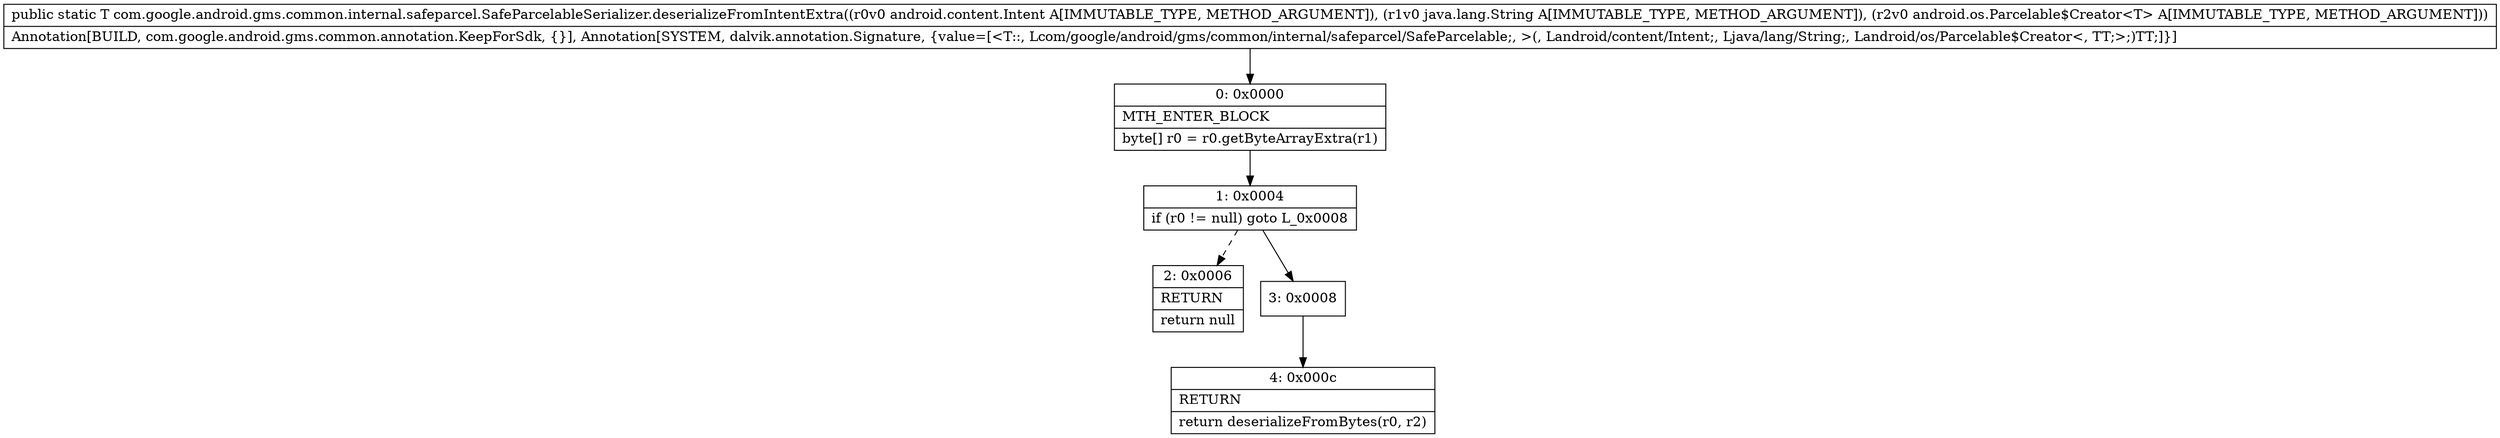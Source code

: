 digraph "CFG forcom.google.android.gms.common.internal.safeparcel.SafeParcelableSerializer.deserializeFromIntentExtra(Landroid\/content\/Intent;Ljava\/lang\/String;Landroid\/os\/Parcelable$Creator;)Lcom\/google\/android\/gms\/common\/internal\/safeparcel\/SafeParcelable;" {
Node_0 [shape=record,label="{0\:\ 0x0000|MTH_ENTER_BLOCK\l|byte[] r0 = r0.getByteArrayExtra(r1)\l}"];
Node_1 [shape=record,label="{1\:\ 0x0004|if (r0 != null) goto L_0x0008\l}"];
Node_2 [shape=record,label="{2\:\ 0x0006|RETURN\l|return null\l}"];
Node_3 [shape=record,label="{3\:\ 0x0008}"];
Node_4 [shape=record,label="{4\:\ 0x000c|RETURN\l|return deserializeFromBytes(r0, r2)\l}"];
MethodNode[shape=record,label="{public static T com.google.android.gms.common.internal.safeparcel.SafeParcelableSerializer.deserializeFromIntentExtra((r0v0 android.content.Intent A[IMMUTABLE_TYPE, METHOD_ARGUMENT]), (r1v0 java.lang.String A[IMMUTABLE_TYPE, METHOD_ARGUMENT]), (r2v0 android.os.Parcelable$Creator\<T\> A[IMMUTABLE_TYPE, METHOD_ARGUMENT]))  | Annotation[BUILD, com.google.android.gms.common.annotation.KeepForSdk, \{\}], Annotation[SYSTEM, dalvik.annotation.Signature, \{value=[\<T::, Lcom\/google\/android\/gms\/common\/internal\/safeparcel\/SafeParcelable;, \>(, Landroid\/content\/Intent;, Ljava\/lang\/String;, Landroid\/os\/Parcelable$Creator\<, TT;\>;)TT;]\}]\l}"];
MethodNode -> Node_0;
Node_0 -> Node_1;
Node_1 -> Node_2[style=dashed];
Node_1 -> Node_3;
Node_3 -> Node_4;
}

